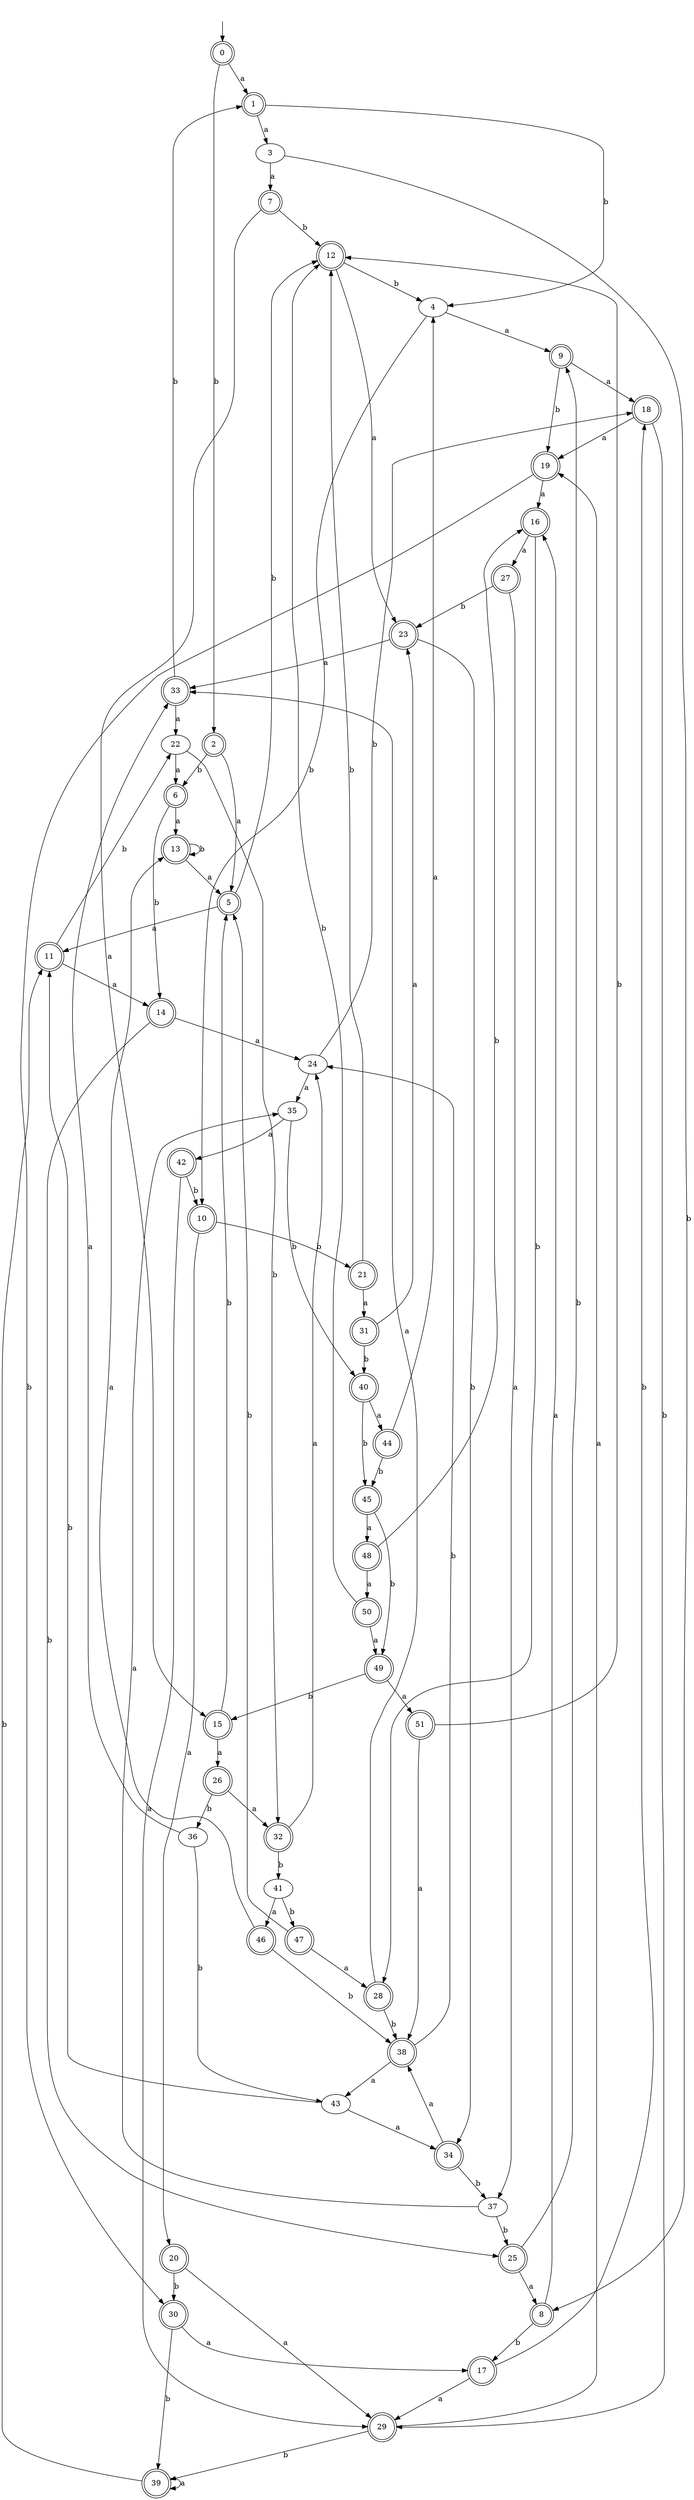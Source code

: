 digraph RandomDFA {
  __start0 [label="", shape=none];
  __start0 -> 0 [label=""];
  0 [shape=circle] [shape=doublecircle]
  0 -> 1 [label="a"]
  0 -> 2 [label="b"]
  1 [shape=doublecircle]
  1 -> 3 [label="a"]
  1 -> 4 [label="b"]
  2 [shape=doublecircle]
  2 -> 5 [label="a"]
  2 -> 6 [label="b"]
  3
  3 -> 7 [label="a"]
  3 -> 8 [label="b"]
  4
  4 -> 9 [label="a"]
  4 -> 10 [label="b"]
  5 [shape=doublecircle]
  5 -> 11 [label="a"]
  5 -> 12 [label="b"]
  6 [shape=doublecircle]
  6 -> 13 [label="a"]
  6 -> 14 [label="b"]
  7 [shape=doublecircle]
  7 -> 15 [label="a"]
  7 -> 12 [label="b"]
  8 [shape=doublecircle]
  8 -> 16 [label="a"]
  8 -> 17 [label="b"]
  9 [shape=doublecircle]
  9 -> 18 [label="a"]
  9 -> 19 [label="b"]
  10 [shape=doublecircle]
  10 -> 20 [label="a"]
  10 -> 21 [label="b"]
  11 [shape=doublecircle]
  11 -> 14 [label="a"]
  11 -> 22 [label="b"]
  12 [shape=doublecircle]
  12 -> 23 [label="a"]
  12 -> 4 [label="b"]
  13 [shape=doublecircle]
  13 -> 5 [label="a"]
  13 -> 13 [label="b"]
  14 [shape=doublecircle]
  14 -> 24 [label="a"]
  14 -> 25 [label="b"]
  15 [shape=doublecircle]
  15 -> 26 [label="a"]
  15 -> 5 [label="b"]
  16 [shape=doublecircle]
  16 -> 27 [label="a"]
  16 -> 28 [label="b"]
  17 [shape=doublecircle]
  17 -> 29 [label="a"]
  17 -> 18 [label="b"]
  18 [shape=doublecircle]
  18 -> 19 [label="a"]
  18 -> 29 [label="b"]
  19 [shape=doublecircle]
  19 -> 16 [label="a"]
  19 -> 30 [label="b"]
  20 [shape=doublecircle]
  20 -> 29 [label="a"]
  20 -> 30 [label="b"]
  21 [shape=doublecircle]
  21 -> 31 [label="a"]
  21 -> 12 [label="b"]
  22
  22 -> 6 [label="a"]
  22 -> 32 [label="b"]
  23 [shape=doublecircle]
  23 -> 33 [label="a"]
  23 -> 34 [label="b"]
  24
  24 -> 35 [label="a"]
  24 -> 18 [label="b"]
  25 [shape=doublecircle]
  25 -> 8 [label="a"]
  25 -> 9 [label="b"]
  26 [shape=doublecircle]
  26 -> 32 [label="a"]
  26 -> 36 [label="b"]
  27 [shape=doublecircle]
  27 -> 37 [label="a"]
  27 -> 23 [label="b"]
  28 [shape=doublecircle]
  28 -> 33 [label="a"]
  28 -> 38 [label="b"]
  29 [shape=doublecircle]
  29 -> 19 [label="a"]
  29 -> 39 [label="b"]
  30 [shape=doublecircle]
  30 -> 17 [label="a"]
  30 -> 39 [label="b"]
  31 [shape=doublecircle]
  31 -> 23 [label="a"]
  31 -> 40 [label="b"]
  32 [shape=doublecircle]
  32 -> 24 [label="a"]
  32 -> 41 [label="b"]
  33 [shape=doublecircle]
  33 -> 22 [label="a"]
  33 -> 1 [label="b"]
  34 [shape=doublecircle]
  34 -> 38 [label="a"]
  34 -> 37 [label="b"]
  35
  35 -> 42 [label="a"]
  35 -> 40 [label="b"]
  36
  36 -> 33 [label="a"]
  36 -> 43 [label="b"]
  37
  37 -> 35 [label="a"]
  37 -> 25 [label="b"]
  38 [shape=doublecircle]
  38 -> 43 [label="a"]
  38 -> 24 [label="b"]
  39 [shape=doublecircle]
  39 -> 39 [label="a"]
  39 -> 11 [label="b"]
  40 [shape=doublecircle]
  40 -> 44 [label="a"]
  40 -> 45 [label="b"]
  41
  41 -> 46 [label="a"]
  41 -> 47 [label="b"]
  42 [shape=doublecircle]
  42 -> 29 [label="a"]
  42 -> 10 [label="b"]
  43
  43 -> 34 [label="a"]
  43 -> 11 [label="b"]
  44 [shape=doublecircle]
  44 -> 4 [label="a"]
  44 -> 45 [label="b"]
  45 [shape=doublecircle]
  45 -> 48 [label="a"]
  45 -> 49 [label="b"]
  46 [shape=doublecircle]
  46 -> 13 [label="a"]
  46 -> 38 [label="b"]
  47 [shape=doublecircle]
  47 -> 28 [label="a"]
  47 -> 5 [label="b"]
  48 [shape=doublecircle]
  48 -> 50 [label="a"]
  48 -> 16 [label="b"]
  49 [shape=doublecircle]
  49 -> 51 [label="a"]
  49 -> 15 [label="b"]
  50 [shape=doublecircle]
  50 -> 49 [label="a"]
  50 -> 12 [label="b"]
  51 [shape=doublecircle]
  51 -> 38 [label="a"]
  51 -> 12 [label="b"]
}
